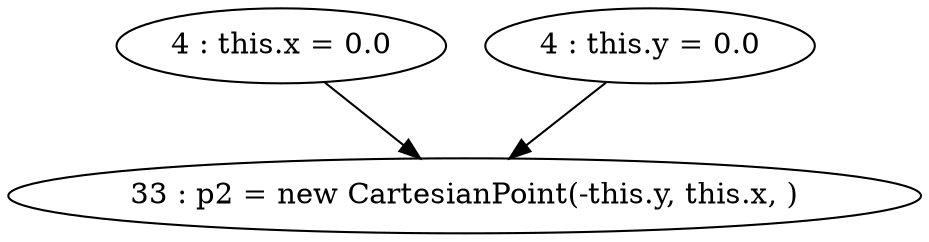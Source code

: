 digraph G {
"4 : this.x = 0.0"
"4 : this.x = 0.0" -> "33 : p2 = new CartesianPoint(-this.y, this.x, )"
"4 : this.y = 0.0"
"4 : this.y = 0.0" -> "33 : p2 = new CartesianPoint(-this.y, this.x, )"
"33 : p2 = new CartesianPoint(-this.y, this.x, )"
}